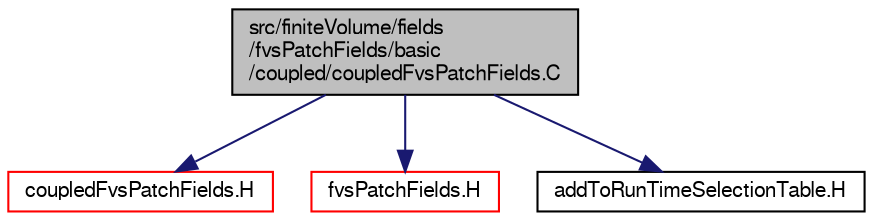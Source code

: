 digraph "src/finiteVolume/fields/fvsPatchFields/basic/coupled/coupledFvsPatchFields.C"
{
  bgcolor="transparent";
  edge [fontname="FreeSans",fontsize="10",labelfontname="FreeSans",labelfontsize="10"];
  node [fontname="FreeSans",fontsize="10",shape=record];
  Node0 [label="src/finiteVolume/fields\l/fvsPatchFields/basic\l/coupled/coupledFvsPatchFields.C",height=0.2,width=0.4,color="black", fillcolor="grey75", style="filled", fontcolor="black"];
  Node0 -> Node1 [color="midnightblue",fontsize="10",style="solid",fontname="FreeSans"];
  Node1 [label="coupledFvsPatchFields.H",height=0.2,width=0.4,color="red",URL="$a02507.html"];
  Node0 -> Node197 [color="midnightblue",fontsize="10",style="solid",fontname="FreeSans"];
  Node197 [label="fvsPatchFields.H",height=0.2,width=0.4,color="red",URL="$a02720.html"];
  Node0 -> Node199 [color="midnightblue",fontsize="10",style="solid",fontname="FreeSans"];
  Node199 [label="addToRunTimeSelectionTable.H",height=0.2,width=0.4,color="black",URL="$a09263.html",tooltip="Macros for easy insertion into run-time selection tables. "];
}
